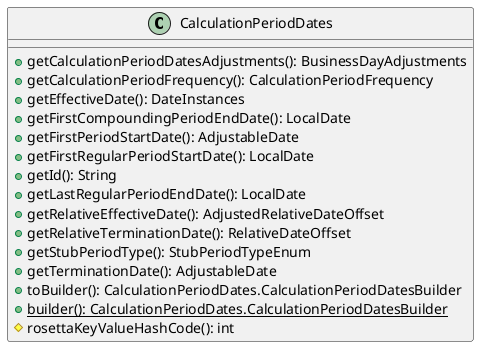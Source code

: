 @startuml

    class CalculationPeriodDates [[CalculationPeriodDates.html]] {
        +getCalculationPeriodDatesAdjustments(): BusinessDayAdjustments
        +getCalculationPeriodFrequency(): CalculationPeriodFrequency
        +getEffectiveDate(): DateInstances
        +getFirstCompoundingPeriodEndDate(): LocalDate
        +getFirstPeriodStartDate(): AdjustableDate
        +getFirstRegularPeriodStartDate(): LocalDate
        +getId(): String
        +getLastRegularPeriodEndDate(): LocalDate
        +getRelativeEffectiveDate(): AdjustedRelativeDateOffset
        +getRelativeTerminationDate(): RelativeDateOffset
        +getStubPeriodType(): StubPeriodTypeEnum
        +getTerminationDate(): AdjustableDate
        +toBuilder(): CalculationPeriodDates.CalculationPeriodDatesBuilder
        {static} +builder(): CalculationPeriodDates.CalculationPeriodDatesBuilder
        #rosettaKeyValueHashCode(): int
    }

@enduml
